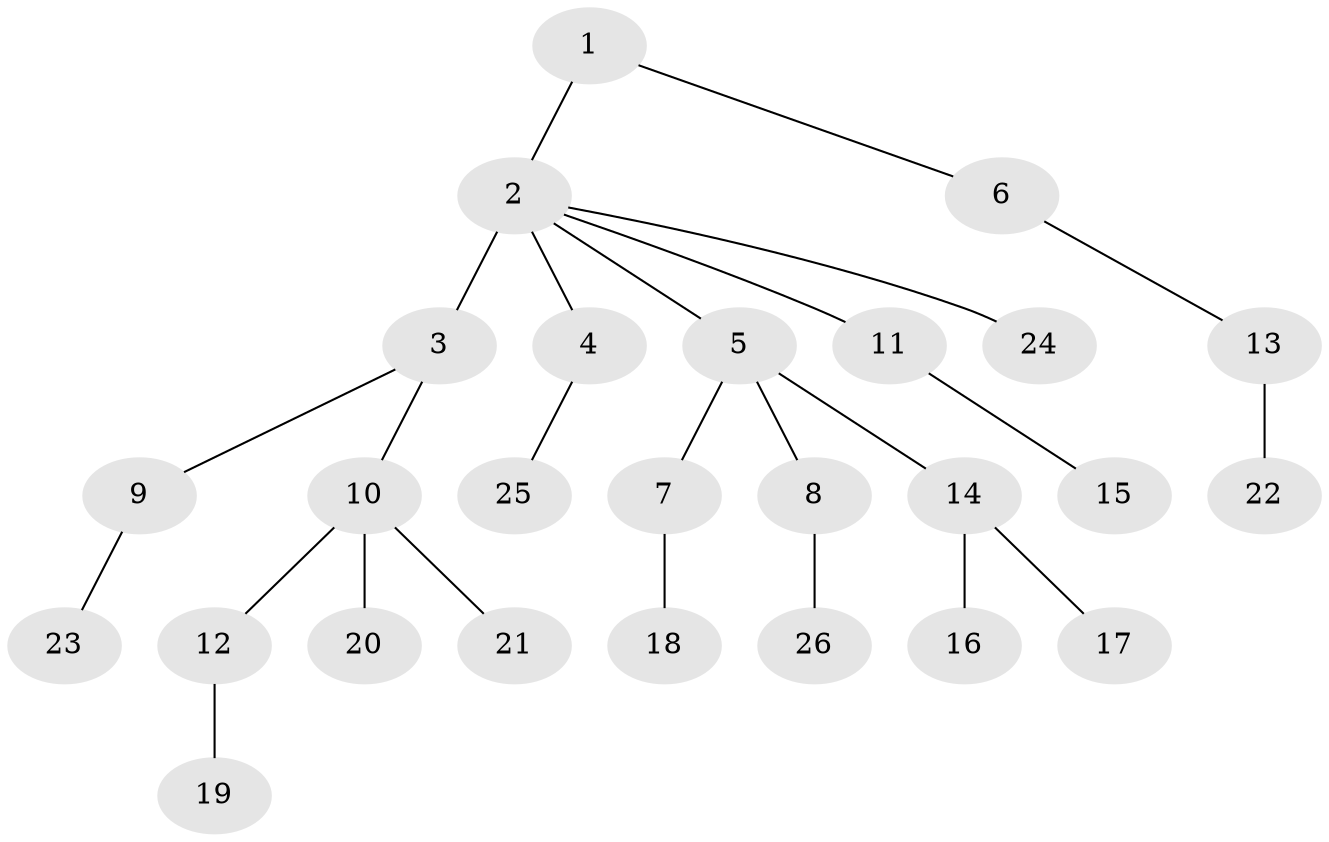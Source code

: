 // original degree distribution, {3: 0.11764705882352941, 11: 0.0196078431372549, 5: 0.0392156862745098, 2: 0.19607843137254902, 1: 0.5686274509803921, 4: 0.058823529411764705}
// Generated by graph-tools (version 1.1) at 2025/51/03/04/25 22:51:33]
// undirected, 26 vertices, 25 edges
graph export_dot {
  node [color=gray90,style=filled];
  1;
  2;
  3;
  4;
  5;
  6;
  7;
  8;
  9;
  10;
  11;
  12;
  13;
  14;
  15;
  16;
  17;
  18;
  19;
  20;
  21;
  22;
  23;
  24;
  25;
  26;
  1 -- 2 [weight=1.0];
  1 -- 6 [weight=1.0];
  2 -- 3 [weight=5.0];
  2 -- 4 [weight=1.0];
  2 -- 5 [weight=1.0];
  2 -- 11 [weight=1.0];
  2 -- 24 [weight=1.0];
  3 -- 9 [weight=1.0];
  3 -- 10 [weight=1.0];
  4 -- 25 [weight=1.0];
  5 -- 7 [weight=1.0];
  5 -- 8 [weight=1.0];
  5 -- 14 [weight=1.0];
  6 -- 13 [weight=1.0];
  7 -- 18 [weight=1.0];
  8 -- 26 [weight=1.0];
  9 -- 23 [weight=1.0];
  10 -- 12 [weight=1.0];
  10 -- 20 [weight=1.0];
  10 -- 21 [weight=1.0];
  11 -- 15 [weight=1.0];
  12 -- 19 [weight=2.0];
  13 -- 22 [weight=2.0];
  14 -- 16 [weight=1.0];
  14 -- 17 [weight=1.0];
}
